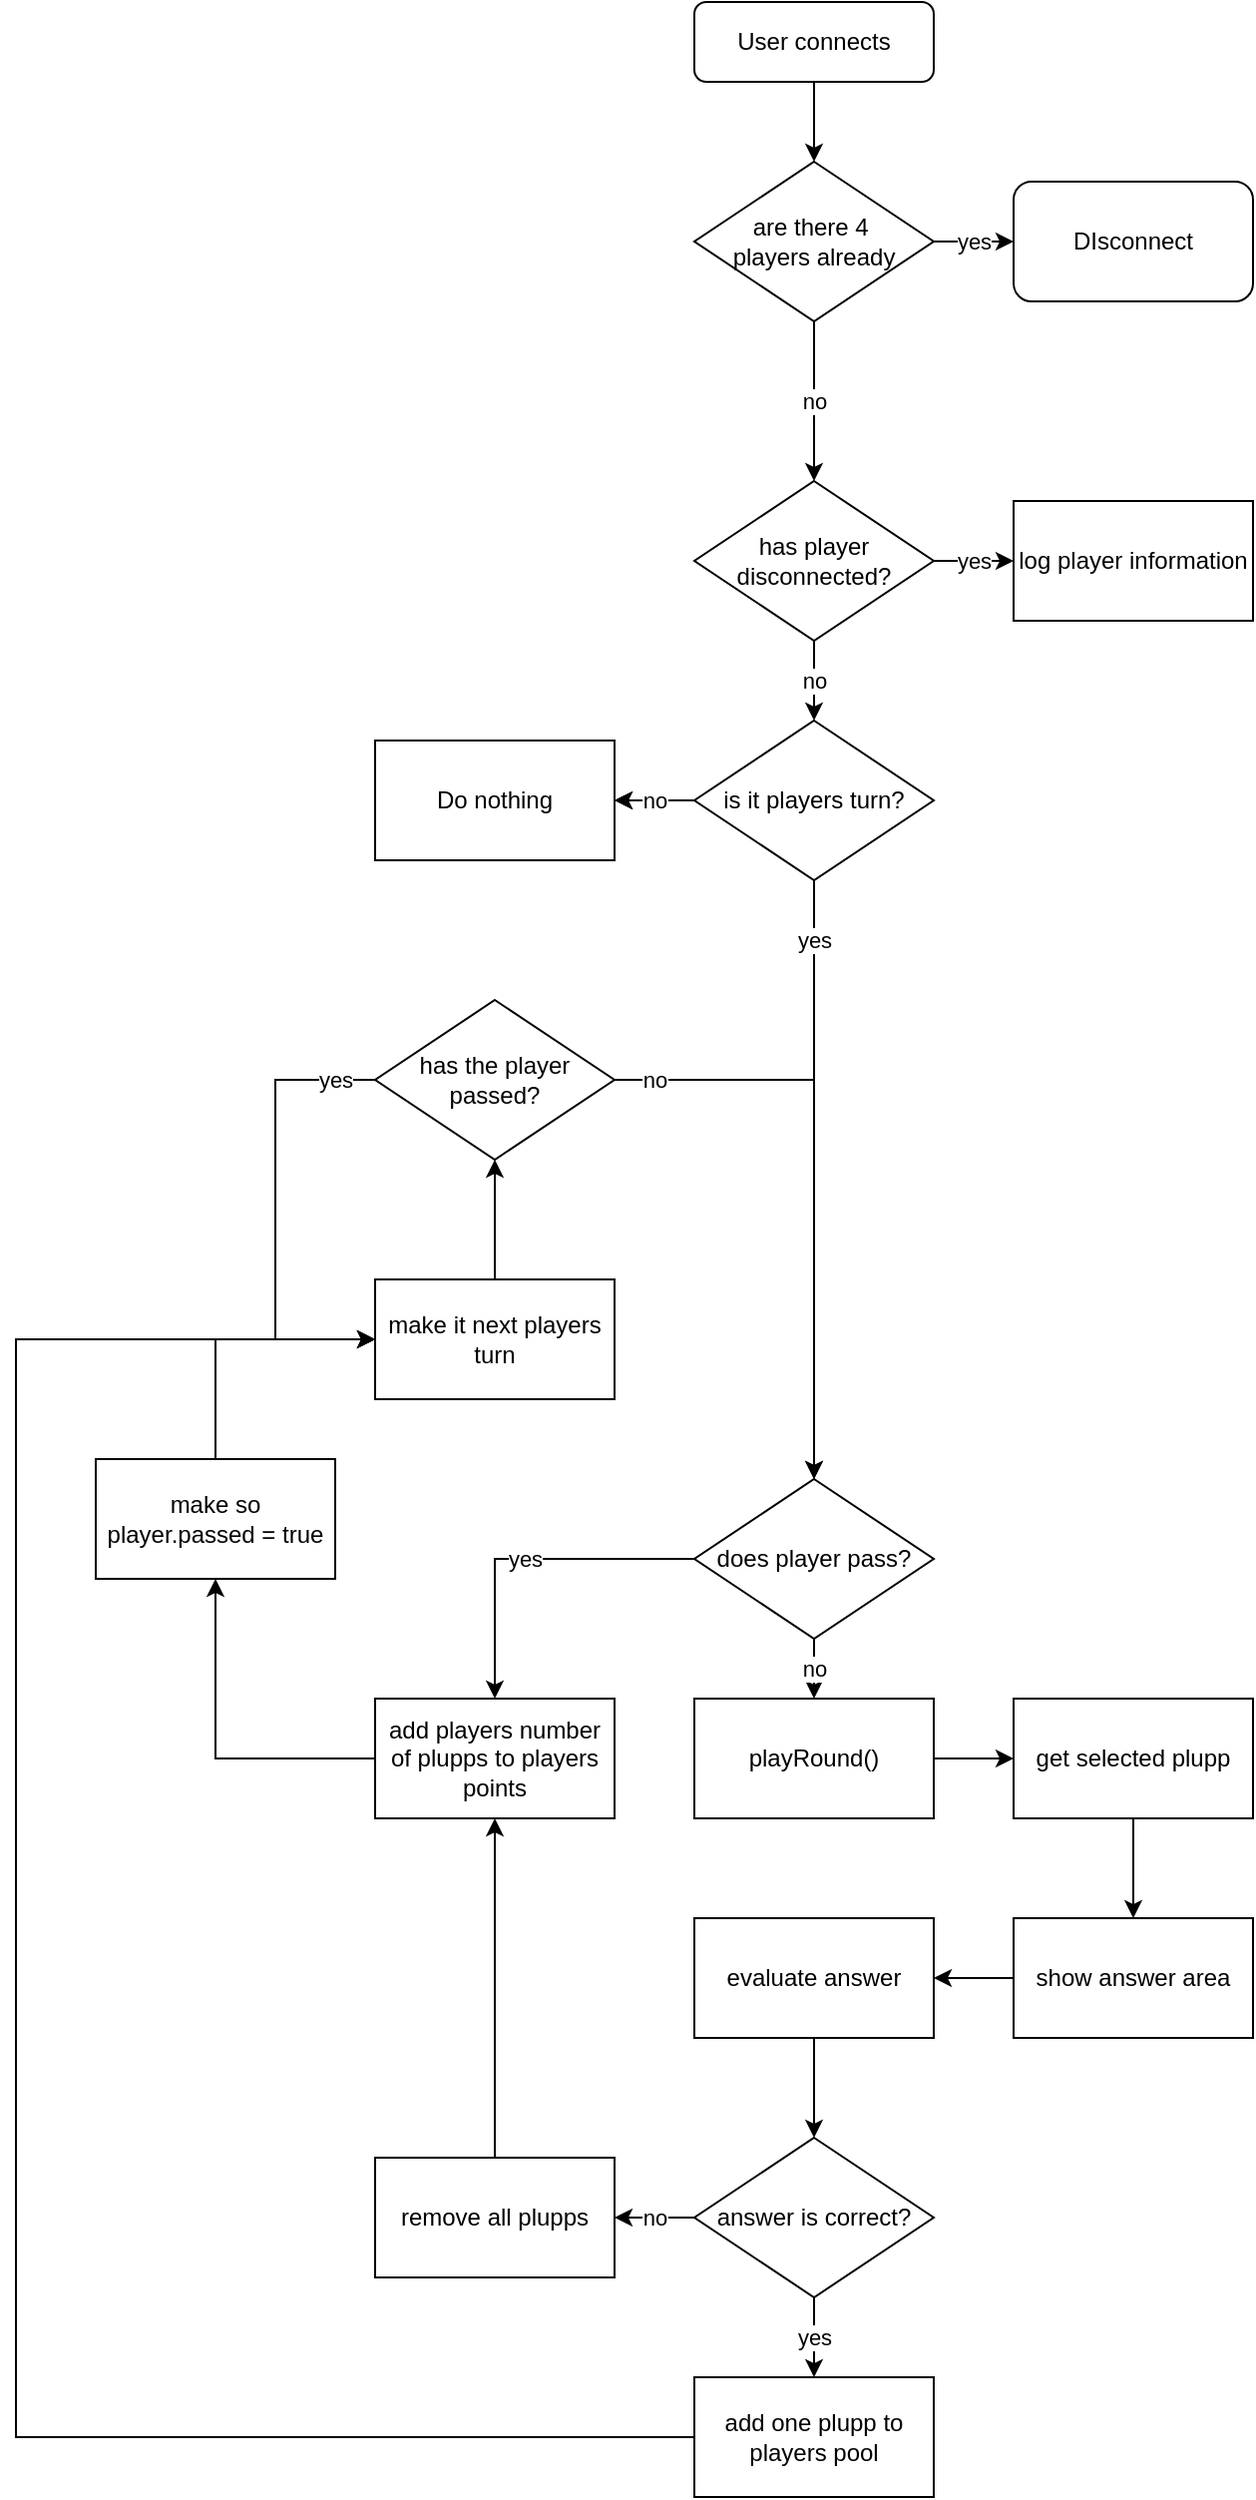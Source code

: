 <mxfile version="14.7.3" type="github">
  <diagram id="C5RBs43oDa-KdzZeNtuy" name="Page-1">
    <mxGraphModel dx="2009" dy="796" grid="1" gridSize="10" guides="1" tooltips="1" connect="1" arrows="1" fold="1" page="1" pageScale="1" pageWidth="827" pageHeight="1169" math="0" shadow="0">
      <root>
        <mxCell id="WIyWlLk6GJQsqaUBKTNV-0" />
        <mxCell id="WIyWlLk6GJQsqaUBKTNV-1" parent="WIyWlLk6GJQsqaUBKTNV-0" />
        <mxCell id="KkZ_NbrLw-nMhH_r0RWQ-1" style="edgeStyle=orthogonalEdgeStyle;rounded=0;orthogonalLoop=1;jettySize=auto;html=1;" parent="WIyWlLk6GJQsqaUBKTNV-1" source="WIyWlLk6GJQsqaUBKTNV-3" target="KkZ_NbrLw-nMhH_r0RWQ-0" edge="1">
          <mxGeometry relative="1" as="geometry" />
        </mxCell>
        <mxCell id="WIyWlLk6GJQsqaUBKTNV-3" value="User connects" style="rounded=1;whiteSpace=wrap;html=1;fontSize=12;glass=0;strokeWidth=1;shadow=0;" parent="WIyWlLk6GJQsqaUBKTNV-1" vertex="1">
          <mxGeometry x="160" y="80" width="120" height="40" as="geometry" />
        </mxCell>
        <mxCell id="KkZ_NbrLw-nMhH_r0RWQ-3" value="yes" style="edgeStyle=orthogonalEdgeStyle;rounded=0;orthogonalLoop=1;jettySize=auto;html=1;" parent="WIyWlLk6GJQsqaUBKTNV-1" source="KkZ_NbrLw-nMhH_r0RWQ-0" target="KkZ_NbrLw-nMhH_r0RWQ-2" edge="1">
          <mxGeometry relative="1" as="geometry" />
        </mxCell>
        <mxCell id="KkZ_NbrLw-nMhH_r0RWQ-8" value="no" style="edgeStyle=orthogonalEdgeStyle;rounded=0;orthogonalLoop=1;jettySize=auto;html=1;" parent="WIyWlLk6GJQsqaUBKTNV-1" source="KkZ_NbrLw-nMhH_r0RWQ-0" target="KkZ_NbrLw-nMhH_r0RWQ-4" edge="1">
          <mxGeometry relative="1" as="geometry" />
        </mxCell>
        <mxCell id="KkZ_NbrLw-nMhH_r0RWQ-0" value="are there 4&amp;nbsp;&lt;br&gt;players already" style="rhombus;whiteSpace=wrap;html=1;" parent="WIyWlLk6GJQsqaUBKTNV-1" vertex="1">
          <mxGeometry x="160" y="160" width="120" height="80" as="geometry" />
        </mxCell>
        <mxCell id="KkZ_NbrLw-nMhH_r0RWQ-2" value="DIsconnect" style="rounded=1;whiteSpace=wrap;html=1;" parent="WIyWlLk6GJQsqaUBKTNV-1" vertex="1">
          <mxGeometry x="320" y="170" width="120" height="60" as="geometry" />
        </mxCell>
        <mxCell id="KkZ_NbrLw-nMhH_r0RWQ-16" value="yes" style="edgeStyle=orthogonalEdgeStyle;rounded=0;orthogonalLoop=1;jettySize=auto;html=1;" parent="WIyWlLk6GJQsqaUBKTNV-1" source="KkZ_NbrLw-nMhH_r0RWQ-4" target="KkZ_NbrLw-nMhH_r0RWQ-5" edge="1">
          <mxGeometry relative="1" as="geometry" />
        </mxCell>
        <mxCell id="KkZ_NbrLw-nMhH_r0RWQ-17" value="no" style="edgeStyle=orthogonalEdgeStyle;rounded=0;orthogonalLoop=1;jettySize=auto;html=1;" parent="WIyWlLk6GJQsqaUBKTNV-1" source="KkZ_NbrLw-nMhH_r0RWQ-4" target="KkZ_NbrLw-nMhH_r0RWQ-9" edge="1">
          <mxGeometry relative="1" as="geometry" />
        </mxCell>
        <mxCell id="KkZ_NbrLw-nMhH_r0RWQ-4" value="has player disconnected?" style="rhombus;whiteSpace=wrap;html=1;" parent="WIyWlLk6GJQsqaUBKTNV-1" vertex="1">
          <mxGeometry x="160" y="320" width="120" height="80" as="geometry" />
        </mxCell>
        <mxCell id="KkZ_NbrLw-nMhH_r0RWQ-5" value="log player information" style="whiteSpace=wrap;html=1;" parent="WIyWlLk6GJQsqaUBKTNV-1" vertex="1">
          <mxGeometry x="320" y="330" width="120" height="60" as="geometry" />
        </mxCell>
        <mxCell id="KkZ_NbrLw-nMhH_r0RWQ-14" style="edgeStyle=orthogonalEdgeStyle;rounded=0;orthogonalLoop=1;jettySize=auto;html=1;" parent="WIyWlLk6GJQsqaUBKTNV-1" source="KkZ_NbrLw-nMhH_r0RWQ-9" target="KkZ_NbrLw-nMhH_r0RWQ-12" edge="1">
          <mxGeometry relative="1" as="geometry" />
        </mxCell>
        <mxCell id="KkZ_NbrLw-nMhH_r0RWQ-15" value="no" style="edgeStyle=orthogonalEdgeStyle;rounded=0;orthogonalLoop=1;jettySize=auto;html=1;" parent="WIyWlLk6GJQsqaUBKTNV-1" source="KkZ_NbrLw-nMhH_r0RWQ-9" target="KkZ_NbrLw-nMhH_r0RWQ-12" edge="1">
          <mxGeometry relative="1" as="geometry" />
        </mxCell>
        <mxCell id="I7_vdZbMyWwW1ImkkY6j-0" value="yes" style="edgeStyle=orthogonalEdgeStyle;rounded=0;orthogonalLoop=1;jettySize=auto;html=1;" edge="1" parent="WIyWlLk6GJQsqaUBKTNV-1" source="KkZ_NbrLw-nMhH_r0RWQ-9" target="KkZ_NbrLw-nMhH_r0RWQ-42">
          <mxGeometry x="-0.8" relative="1" as="geometry">
            <mxPoint x="220" y="610" as="targetPoint" />
            <mxPoint as="offset" />
          </mxGeometry>
        </mxCell>
        <mxCell id="KkZ_NbrLw-nMhH_r0RWQ-9" value="is it players turn?" style="rhombus;whiteSpace=wrap;html=1;" parent="WIyWlLk6GJQsqaUBKTNV-1" vertex="1">
          <mxGeometry x="160" y="440" width="120" height="80" as="geometry" />
        </mxCell>
        <mxCell id="KkZ_NbrLw-nMhH_r0RWQ-22" style="edgeStyle=orthogonalEdgeStyle;rounded=0;orthogonalLoop=1;jettySize=auto;html=1;" parent="WIyWlLk6GJQsqaUBKTNV-1" source="KkZ_NbrLw-nMhH_r0RWQ-10" target="KkZ_NbrLw-nMhH_r0RWQ-20" edge="1">
          <mxGeometry relative="1" as="geometry" />
        </mxCell>
        <mxCell id="KkZ_NbrLw-nMhH_r0RWQ-10" value="playRound()" style="whiteSpace=wrap;html=1;" parent="WIyWlLk6GJQsqaUBKTNV-1" vertex="1">
          <mxGeometry x="160" y="930" width="120" height="60" as="geometry" />
        </mxCell>
        <mxCell id="KkZ_NbrLw-nMhH_r0RWQ-12" value="Do nothing" style="whiteSpace=wrap;html=1;" parent="WIyWlLk6GJQsqaUBKTNV-1" vertex="1">
          <mxGeometry y="450" width="120" height="60" as="geometry" />
        </mxCell>
        <mxCell id="KkZ_NbrLw-nMhH_r0RWQ-24" style="edgeStyle=orthogonalEdgeStyle;rounded=0;orthogonalLoop=1;jettySize=auto;html=1;" parent="WIyWlLk6GJQsqaUBKTNV-1" source="KkZ_NbrLw-nMhH_r0RWQ-20" target="KkZ_NbrLw-nMhH_r0RWQ-21" edge="1">
          <mxGeometry relative="1" as="geometry" />
        </mxCell>
        <mxCell id="KkZ_NbrLw-nMhH_r0RWQ-20" value="get selected plupp" style="whiteSpace=wrap;html=1;" parent="WIyWlLk6GJQsqaUBKTNV-1" vertex="1">
          <mxGeometry x="320" y="930" width="120" height="60" as="geometry" />
        </mxCell>
        <mxCell id="KkZ_NbrLw-nMhH_r0RWQ-26" style="edgeStyle=orthogonalEdgeStyle;rounded=0;orthogonalLoop=1;jettySize=auto;html=1;" parent="WIyWlLk6GJQsqaUBKTNV-1" source="KkZ_NbrLw-nMhH_r0RWQ-21" target="KkZ_NbrLw-nMhH_r0RWQ-25" edge="1">
          <mxGeometry relative="1" as="geometry" />
        </mxCell>
        <mxCell id="KkZ_NbrLw-nMhH_r0RWQ-21" value="show answer area" style="whiteSpace=wrap;html=1;" parent="WIyWlLk6GJQsqaUBKTNV-1" vertex="1">
          <mxGeometry x="320" y="1040" width="120" height="60" as="geometry" />
        </mxCell>
        <mxCell id="KkZ_NbrLw-nMhH_r0RWQ-29" style="edgeStyle=orthogonalEdgeStyle;rounded=0;orthogonalLoop=1;jettySize=auto;html=1;" parent="WIyWlLk6GJQsqaUBKTNV-1" source="KkZ_NbrLw-nMhH_r0RWQ-25" target="KkZ_NbrLw-nMhH_r0RWQ-28" edge="1">
          <mxGeometry relative="1" as="geometry" />
        </mxCell>
        <mxCell id="KkZ_NbrLw-nMhH_r0RWQ-25" value="evaluate answer" style="whiteSpace=wrap;html=1;" parent="WIyWlLk6GJQsqaUBKTNV-1" vertex="1">
          <mxGeometry x="160" y="1040" width="120" height="60" as="geometry" />
        </mxCell>
        <mxCell id="KkZ_NbrLw-nMhH_r0RWQ-39" value="no" style="edgeStyle=orthogonalEdgeStyle;rounded=0;orthogonalLoop=1;jettySize=auto;html=1;" parent="WIyWlLk6GJQsqaUBKTNV-1" source="KkZ_NbrLw-nMhH_r0RWQ-28" target="KkZ_NbrLw-nMhH_r0RWQ-30" edge="1">
          <mxGeometry relative="1" as="geometry" />
        </mxCell>
        <mxCell id="KkZ_NbrLw-nMhH_r0RWQ-55" value="yes" style="edgeStyle=orthogonalEdgeStyle;rounded=0;orthogonalLoop=1;jettySize=auto;html=1;" parent="WIyWlLk6GJQsqaUBKTNV-1" source="KkZ_NbrLw-nMhH_r0RWQ-28" target="KkZ_NbrLw-nMhH_r0RWQ-40" edge="1">
          <mxGeometry relative="1" as="geometry" />
        </mxCell>
        <mxCell id="KkZ_NbrLw-nMhH_r0RWQ-28" value="answer is correct?" style="rhombus;whiteSpace=wrap;html=1;" parent="WIyWlLk6GJQsqaUBKTNV-1" vertex="1">
          <mxGeometry x="160" y="1150" width="120" height="80" as="geometry" />
        </mxCell>
        <mxCell id="KkZ_NbrLw-nMhH_r0RWQ-53" style="edgeStyle=orthogonalEdgeStyle;rounded=0;orthogonalLoop=1;jettySize=auto;html=1;" parent="WIyWlLk6GJQsqaUBKTNV-1" source="KkZ_NbrLw-nMhH_r0RWQ-30" target="KkZ_NbrLw-nMhH_r0RWQ-50" edge="1">
          <mxGeometry relative="1" as="geometry" />
        </mxCell>
        <mxCell id="KkZ_NbrLw-nMhH_r0RWQ-30" value="remove all plupps" style="whiteSpace=wrap;html=1;" parent="WIyWlLk6GJQsqaUBKTNV-1" vertex="1">
          <mxGeometry y="1160" width="120" height="60" as="geometry" />
        </mxCell>
        <mxCell id="I7_vdZbMyWwW1ImkkY6j-5" style="edgeStyle=orthogonalEdgeStyle;rounded=0;orthogonalLoop=1;jettySize=auto;html=1;" edge="1" parent="WIyWlLk6GJQsqaUBKTNV-1" source="KkZ_NbrLw-nMhH_r0RWQ-35" target="I7_vdZbMyWwW1ImkkY6j-2">
          <mxGeometry relative="1" as="geometry" />
        </mxCell>
        <mxCell id="KkZ_NbrLw-nMhH_r0RWQ-35" value="make it next players turn" style="whiteSpace=wrap;html=1;" parent="WIyWlLk6GJQsqaUBKTNV-1" vertex="1">
          <mxGeometry y="720" width="120" height="60" as="geometry" />
        </mxCell>
        <mxCell id="I7_vdZbMyWwW1ImkkY6j-1" style="edgeStyle=orthogonalEdgeStyle;rounded=0;orthogonalLoop=1;jettySize=auto;html=1;entryX=0;entryY=0.5;entryDx=0;entryDy=0;" edge="1" parent="WIyWlLk6GJQsqaUBKTNV-1" source="KkZ_NbrLw-nMhH_r0RWQ-40" target="KkZ_NbrLw-nMhH_r0RWQ-35">
          <mxGeometry relative="1" as="geometry">
            <Array as="points">
              <mxPoint x="-180" y="1300" />
              <mxPoint x="-180" y="750" />
            </Array>
          </mxGeometry>
        </mxCell>
        <mxCell id="KkZ_NbrLw-nMhH_r0RWQ-40" value="add one plupp to players pool" style="whiteSpace=wrap;html=1;" parent="WIyWlLk6GJQsqaUBKTNV-1" vertex="1">
          <mxGeometry x="160" y="1270" width="120" height="60" as="geometry" />
        </mxCell>
        <mxCell id="KkZ_NbrLw-nMhH_r0RWQ-48" value="no" style="edgeStyle=orthogonalEdgeStyle;rounded=0;orthogonalLoop=1;jettySize=auto;html=1;" parent="WIyWlLk6GJQsqaUBKTNV-1" source="KkZ_NbrLw-nMhH_r0RWQ-42" target="KkZ_NbrLw-nMhH_r0RWQ-10" edge="1">
          <mxGeometry relative="1" as="geometry" />
        </mxCell>
        <mxCell id="KkZ_NbrLw-nMhH_r0RWQ-57" value="yes" style="edgeStyle=orthogonalEdgeStyle;rounded=0;orthogonalLoop=1;jettySize=auto;html=1;" parent="WIyWlLk6GJQsqaUBKTNV-1" source="KkZ_NbrLw-nMhH_r0RWQ-42" target="KkZ_NbrLw-nMhH_r0RWQ-50" edge="1">
          <mxGeometry relative="1" as="geometry" />
        </mxCell>
        <mxCell id="KkZ_NbrLw-nMhH_r0RWQ-42" value="does player pass?" style="rhombus;whiteSpace=wrap;html=1;" parent="WIyWlLk6GJQsqaUBKTNV-1" vertex="1">
          <mxGeometry x="160" y="820" width="120" height="80" as="geometry" />
        </mxCell>
        <mxCell id="KkZ_NbrLw-nMhH_r0RWQ-49" style="edgeStyle=orthogonalEdgeStyle;rounded=0;orthogonalLoop=1;jettySize=auto;html=1;" parent="WIyWlLk6GJQsqaUBKTNV-1" source="KkZ_NbrLw-nMhH_r0RWQ-44" target="KkZ_NbrLw-nMhH_r0RWQ-35" edge="1">
          <mxGeometry relative="1" as="geometry">
            <Array as="points">
              <mxPoint x="-80" y="750" />
            </Array>
          </mxGeometry>
        </mxCell>
        <mxCell id="KkZ_NbrLw-nMhH_r0RWQ-44" value="make so player.passed = true" style="whiteSpace=wrap;html=1;" parent="WIyWlLk6GJQsqaUBKTNV-1" vertex="1">
          <mxGeometry x="-140" y="810" width="120" height="60" as="geometry" />
        </mxCell>
        <mxCell id="KkZ_NbrLw-nMhH_r0RWQ-51" style="edgeStyle=orthogonalEdgeStyle;rounded=0;orthogonalLoop=1;jettySize=auto;html=1;" parent="WIyWlLk6GJQsqaUBKTNV-1" source="KkZ_NbrLw-nMhH_r0RWQ-50" target="KkZ_NbrLw-nMhH_r0RWQ-44" edge="1">
          <mxGeometry relative="1" as="geometry" />
        </mxCell>
        <mxCell id="KkZ_NbrLw-nMhH_r0RWQ-50" value="add players number of plupps to players points" style="whiteSpace=wrap;html=1;" parent="WIyWlLk6GJQsqaUBKTNV-1" vertex="1">
          <mxGeometry y="930" width="120" height="60" as="geometry" />
        </mxCell>
        <mxCell id="I7_vdZbMyWwW1ImkkY6j-3" value="yes" style="edgeStyle=orthogonalEdgeStyle;rounded=0;orthogonalLoop=1;jettySize=auto;html=1;" edge="1" parent="WIyWlLk6GJQsqaUBKTNV-1" source="I7_vdZbMyWwW1ImkkY6j-2" target="KkZ_NbrLw-nMhH_r0RWQ-35">
          <mxGeometry x="-0.826" relative="1" as="geometry">
            <Array as="points">
              <mxPoint x="-50" y="620" />
              <mxPoint x="-50" y="750" />
            </Array>
            <mxPoint as="offset" />
          </mxGeometry>
        </mxCell>
        <mxCell id="I7_vdZbMyWwW1ImkkY6j-4" value="no" style="edgeStyle=orthogonalEdgeStyle;rounded=0;orthogonalLoop=1;jettySize=auto;html=1;" edge="1" parent="WIyWlLk6GJQsqaUBKTNV-1" source="I7_vdZbMyWwW1ImkkY6j-2" target="KkZ_NbrLw-nMhH_r0RWQ-42">
          <mxGeometry x="-0.867" relative="1" as="geometry">
            <mxPoint as="offset" />
          </mxGeometry>
        </mxCell>
        <mxCell id="I7_vdZbMyWwW1ImkkY6j-2" value="&lt;div&gt;has the player &lt;br&gt;&lt;/div&gt;&lt;div&gt;passed?&lt;br&gt;&lt;/div&gt;" style="rhombus;whiteSpace=wrap;html=1;" vertex="1" parent="WIyWlLk6GJQsqaUBKTNV-1">
          <mxGeometry y="580" width="120" height="80" as="geometry" />
        </mxCell>
      </root>
    </mxGraphModel>
  </diagram>
</mxfile>

